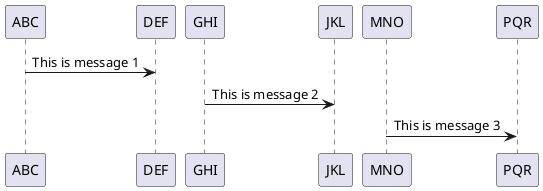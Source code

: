 {
  "sha1": "85854z26pfzfhq14wn3nejd8bguovur",
  "insertion": {
    "when": "2024-05-30T20:48:21.342Z",
    "user": "plantuml@gmail.com"
  }
}
@startuml
/' 1 '/      ABC -> DEF   :  This is message 1
             GHI -> JKL   :  This is message 2
/' 2 '/      MNO -> PQR   :  This is message 3
@enduml
